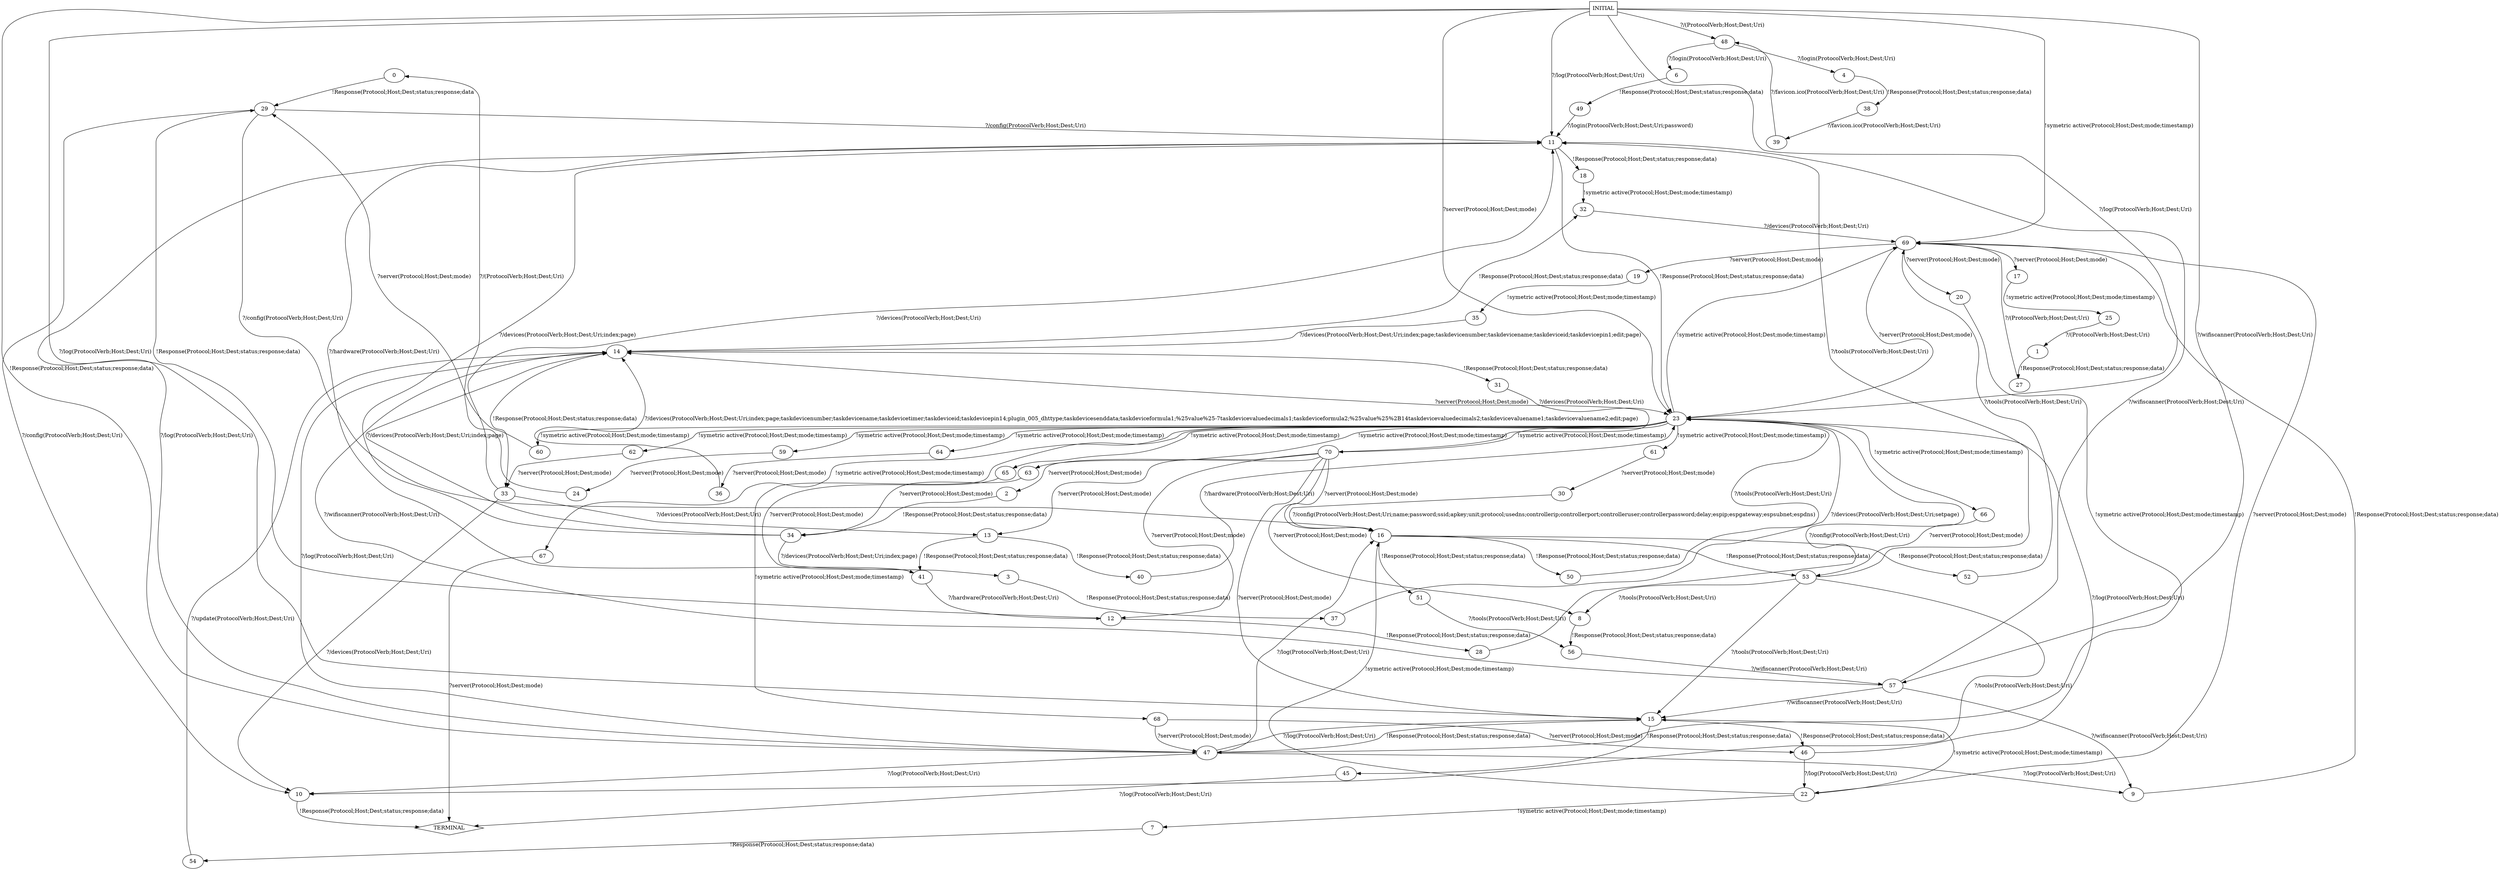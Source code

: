digraph G {
  0 [label="0"];
  1 [label="1"];
  2 [label="2"];
  3 [label="3"];
  4 [label="4"];
  6 [label="6"];
  7 [label="7"];
  8 [label="8"];
  9 [label="9"];
  10 [label="10"];
  11 [label="11"];
  12 [label="12"];
  13 [label="13"];
  14 [label="14"];
  15 [label="15"];
  16 [label="16"];
  17 [label="17"];
  18 [label="18"];
  19 [label="19"];
  20 [label="20"];
  22 [label="22"];
  23 [label="23"];
  24 [label="24"];
  25 [label="25"];
  27 [label="27"];
  28 [label="28"];
  29 [label="29"];
  30 [label="30"];
  31 [label="31"];
  32 [label="32"];
  33 [label="33"];
  34 [label="34"];
  35 [label="35"];
  36 [label="36"];
  37 [label="37"];
  38 [label="38"];
  39 [label="39"];
  40 [label="40"];
  41 [label="41"];
  45 [label="45"];
  46 [label="46"];
  47 [label="47"];
  48 [label="48"];
  49 [label="49"];
  50 [label="50"];
  51 [label="51"];
  52 [label="52"];
  53 [label="53"];
  54 [label="54"];
  56 [label="56"];
  57 [label="57"];
  59 [label="59"];
  60 [label="60"];
  61 [label="61"];
  62 [label="62"];
  63 [label="63"];
  64 [label="64"];
  65 [label="65"];
  66 [label="66"];
  67 [label="67"];
  68 [label="68"];
  69 [label="69"];
  70 [label="70"];
  71 [label="TERMINAL",shape=diamond];
  72 [label="INITIAL",shape=box];
0->29 [label="!Response(Protocol;Host;Dest;status;response;data"];
1->27 [label="!Response(Protocol;Host;Dest;status;response;data)"];
2->34 [label="!Response(Protocol;Host;Dest;status;response;data)"];
3->37 [label="!Response(Protocol;Host;Dest;status;response;data)"];
4->38 [label="!Response(Protocol;Host;Dest;status;response;data)"];
72->47 [label="!Response(Protocol;Host;Dest;status;response;data)"];
6->49 [label="!Response(Protocol;Host;Dest;status;response;data)"];
7->54 [label="!Response(Protocol;Host;Dest;status;response;data)"];
8->56 [label="!Response(Protocol;Host;Dest;status;response;data)"];
9->69 [label="!Response(Protocol;Host;Dest;status;response;data)"];
10->71 [label="!Response(Protocol;Host;Dest;status;response;data)"];
11->18 [label="!Response(Protocol;Host;Dest;status;response;data)"];
11->23 [label="!Response(Protocol;Host;Dest;status;response;data)"];
12->29 [label="!Response(Protocol;Host;Dest;status;response;data)"];
12->28 [label="!Response(Protocol;Host;Dest;status;response;data)"];
13->40 [label="!Response(Protocol;Host;Dest;status;response;data)"];
13->41 [label="!Response(Protocol;Host;Dest;status;response;data)"];
14->31 [label="!Response(Protocol;Host;Dest;status;response;data)"];
14->32 [label="!Response(Protocol;Host;Dest;status;response;data)"];
14->33 [label="!Response(Protocol;Host;Dest;status;response;data)"];
15->45 [label="!Response(Protocol;Host;Dest;status;response;data)"];
15->46 [label="!Response(Protocol;Host;Dest;status;response;data)"];
15->47 [label="!Response(Protocol;Host;Dest;status;response;data)"];
16->51 [label="!Response(Protocol;Host;Dest;status;response;data)"];
16->52 [label="!Response(Protocol;Host;Dest;status;response;data)"];
16->50 [label="!Response(Protocol;Host;Dest;status;response;data)"];
16->53 [label="!Response(Protocol;Host;Dest;status;response;data)"];
17->25 [label="!symetric active(Protocol;Host;Dest;mode;timestamp)"];
18->32 [label="!symetric active(Protocol;Host;Dest;mode;timestamp)"];
19->35 [label="!symetric active(Protocol;Host;Dest;mode;timestamp)"];
20->47 [label="!symetric active(Protocol;Host;Dest;mode;timestamp)"];
72->69 [label="!symetric active(Protocol;Host;Dest;mode;timestamp)"];
22->7 [label="!symetric active(Protocol;Host;Dest;mode;timestamp)"];
22->15 [label="!symetric active(Protocol;Host;Dest;mode;timestamp)"];
22->16 [label="!symetric active(Protocol;Host;Dest;mode;timestamp)"];
23->64 [label="!symetric active(Protocol;Host;Dest;mode;timestamp)"];
23->63 [label="!symetric active(Protocol;Host;Dest;mode;timestamp)"];
23->61 [label="!symetric active(Protocol;Host;Dest;mode;timestamp)"];
23->59 [label="!symetric active(Protocol;Host;Dest;mode;timestamp)"];
23->62 [label="!symetric active(Protocol;Host;Dest;mode;timestamp)"];
23->67 [label="!symetric active(Protocol;Host;Dest;mode;timestamp)"];
23->60 [label="!symetric active(Protocol;Host;Dest;mode;timestamp)"];
23->66 [label="!symetric active(Protocol;Host;Dest;mode;timestamp)"];
23->65 [label="!symetric active(Protocol;Host;Dest;mode;timestamp)"];
23->68 [label="!symetric active(Protocol;Host;Dest;mode;timestamp)"];
23->70 [label="!symetric active(Protocol;Host;Dest;mode;timestamp)"];
23->69 [label="!symetric active(Protocol;Host;Dest;mode;timestamp)"];
24->0 [label="?/(ProtocolVerb;Host;Dest;Uri)"];
25->1 [label="?/(ProtocolVerb;Host;Dest;Uri)"];
72->48 [label="?/(ProtocolVerb;Host;Dest;Uri)"];
27->69 [label="?/(ProtocolVerb;Host;Dest;Uri)"];
28->23 [label="?/config(ProtocolVerb;Host;Dest;Uri)"];
29->10 [label="?/config(ProtocolVerb;Host;Dest;Uri)"];
29->11 [label="?/config(ProtocolVerb;Host;Dest;Uri)"];
29->16 [label="?/config(ProtocolVerb;Host;Dest;Uri)"];
30->16 [label="?/config(ProtocolVerb;Host;Dest;Uri;name;password;ssid;apkey;unit;protocol;usedns;controllerip;controllerport;controlleruser;controllerpassword;delay;espip;espgateway;espsubnet;espdns)"];
31->23 [label="?/devices(ProtocolVerb;Host;Dest;Uri)"];
32->69 [label="?/devices(ProtocolVerb;Host;Dest;Uri)"];
33->10 [label="?/devices(ProtocolVerb;Host;Dest;Uri)"];
33->13 [label="?/devices(ProtocolVerb;Host;Dest;Uri)"];
33->11 [label="?/devices(ProtocolVerb;Host;Dest;Uri)"];
34->3 [label="?/devices(ProtocolVerb;Host;Dest;Uri;index;page)"];
34->11 [label="?/devices(ProtocolVerb;Host;Dest;Uri;index;page)"];
34->14 [label="?/devices(ProtocolVerb;Host;Dest;Uri;index;page)"];
35->14 [label="?/devices(ProtocolVerb;Host;Dest;Uri;index;page;taskdevicenumber;taskdevicename;taskdeviceid;taskdevicepin1;edit;page)"];
36->14 [label="?/devices(ProtocolVerb;Host;Dest;Uri;index;page;taskdevicenumber;taskdevicename;taskdevicetimer;taskdeviceid;taskdevicepin14;plugin_005_dhttype;taskdevicesenddata;taskdeviceformula1;%25value%25-7taskdevicevaluedecimals1;taskdeviceformula2;%25value%25%2B14taskdevicevaluedecimals2;taskdevicevaluename1;taskdevicevaluename2;edit;page)"];
37->23 [label="?/devices(ProtocolVerb;Host;Dest;Uri;setpage)"];
38->39 [label="?/favicon.ico(ProtocolVerb;Host;Dest;Uri)"];
39->48 [label="?/favicon.ico(ProtocolVerb;Host;Dest;Uri)"];
40->23 [label="?/hardware(ProtocolVerb;Host;Dest;Uri)"];
41->11 [label="?/hardware(ProtocolVerb;Host;Dest;Uri)"];
41->12 [label="?/hardware(ProtocolVerb;Host;Dest;Uri)"];
72->11 [label="?/log(ProtocolVerb;Host;Dest;Uri)"];
72->15 [label="?/log(ProtocolVerb;Host;Dest;Uri)"];
72->23 [label="?/log(ProtocolVerb;Host;Dest;Uri)"];
45->71 [label="?/log(ProtocolVerb;Host;Dest;Uri)"];
46->22 [label="?/log(ProtocolVerb;Host;Dest;Uri)"];
46->23 [label="?/log(ProtocolVerb;Host;Dest;Uri)"];
47->14 [label="?/log(ProtocolVerb;Host;Dest;Uri)"];
47->10 [label="?/log(ProtocolVerb;Host;Dest;Uri)"];
47->9 [label="?/log(ProtocolVerb;Host;Dest;Uri)"];
47->16 [label="?/log(ProtocolVerb;Host;Dest;Uri)"];
47->11 [label="?/log(ProtocolVerb;Host;Dest;Uri)"];
47->15 [label="?/log(ProtocolVerb;Host;Dest;Uri)"];
48->6 [label="?/login(ProtocolVerb;Host;Dest;Uri)"];
48->4 [label="?/login(ProtocolVerb;Host;Dest;Uri)"];
49->11 [label="?/login(ProtocolVerb;Host;Dest;Uri;password)"];
50->23 [label="?/tools(ProtocolVerb;Host;Dest;Uri)"];
51->56 [label="?/tools(ProtocolVerb;Host;Dest;Uri)"];
52->69 [label="?/tools(ProtocolVerb;Host;Dest;Uri)"];
53->8 [label="?/tools(ProtocolVerb;Host;Dest;Uri)"];
53->10 [label="?/tools(ProtocolVerb;Host;Dest;Uri)"];
53->11 [label="?/tools(ProtocolVerb;Host;Dest;Uri)"];
53->15 [label="?/tools(ProtocolVerb;Host;Dest;Uri)"];
54->14 [label="?/update(ProtocolVerb;Host;Dest;Uri)"];
72->57 [label="?/wifiscanner(ProtocolVerb;Host;Dest;Uri)"];
56->57 [label="?/wifiscanner(ProtocolVerb;Host;Dest;Uri)"];
57->15 [label="?/wifiscanner(ProtocolVerb;Host;Dest;Uri)"];
57->9 [label="?/wifiscanner(ProtocolVerb;Host;Dest;Uri)"];
57->11 [label="?/wifiscanner(ProtocolVerb;Host;Dest;Uri)"];
57->14 [label="?/wifiscanner(ProtocolVerb;Host;Dest;Uri)"];
72->23 [label="?server(Protocol;Host;Dest;mode)"];
59->24 [label="?server(Protocol;Host;Dest;mode)"];
60->29 [label="?server(Protocol;Host;Dest;mode)"];
61->30 [label="?server(Protocol;Host;Dest;mode)"];
62->33 [label="?server(Protocol;Host;Dest;mode)"];
63->34 [label="?server(Protocol;Host;Dest;mode)"];
64->36 [label="?server(Protocol;Host;Dest;mode)"];
65->41 [label="?server(Protocol;Host;Dest;mode)"];
66->53 [label="?server(Protocol;Host;Dest;mode)"];
67->71 [label="?server(Protocol;Host;Dest;mode)"];
68->46 [label="?server(Protocol;Host;Dest;mode)"];
68->47 [label="?server(Protocol;Host;Dest;mode)"];
69->17 [label="?server(Protocol;Host;Dest;mode)"];
69->19 [label="?server(Protocol;Host;Dest;mode)"];
69->20 [label="?server(Protocol;Host;Dest;mode)"];
69->22 [label="?server(Protocol;Host;Dest;mode)"];
69->23 [label="?server(Protocol;Host;Dest;mode)"];
70->8 [label="?server(Protocol;Host;Dest;mode)"];
70->2 [label="?server(Protocol;Host;Dest;mode)"];
70->14 [label="?server(Protocol;Host;Dest;mode)"];
70->13 [label="?server(Protocol;Host;Dest;mode)"];
70->12 [label="?server(Protocol;Host;Dest;mode)"];
70->15 [label="?server(Protocol;Host;Dest;mode)"];
70->16 [label="?server(Protocol;Host;Dest;mode)"];
}
